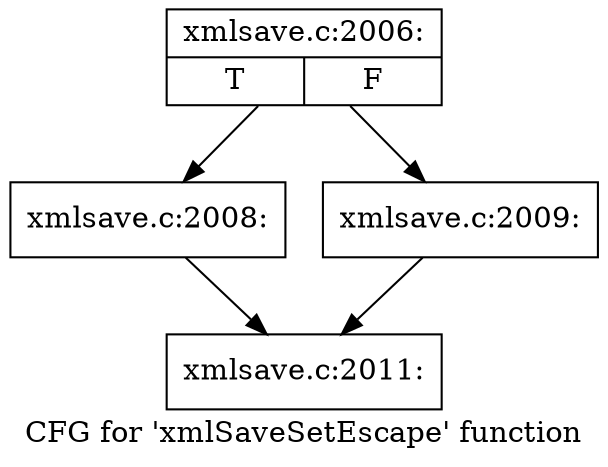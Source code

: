 digraph "CFG for 'xmlSaveSetEscape' function" {
	label="CFG for 'xmlSaveSetEscape' function";

	Node0x5645e3fb9690 [shape=record,label="{xmlsave.c:2006:|{<s0>T|<s1>F}}"];
	Node0x5645e3fb9690 -> Node0x5645e3fba540;
	Node0x5645e3fb9690 -> Node0x5645e3fa2f90;
	Node0x5645e3fba540 [shape=record,label="{xmlsave.c:2008:}"];
	Node0x5645e3fba540 -> Node0x5645e3fba620;
	Node0x5645e3fa2f90 [shape=record,label="{xmlsave.c:2009:}"];
	Node0x5645e3fa2f90 -> Node0x5645e3fba620;
	Node0x5645e3fba620 [shape=record,label="{xmlsave.c:2011:}"];
}
